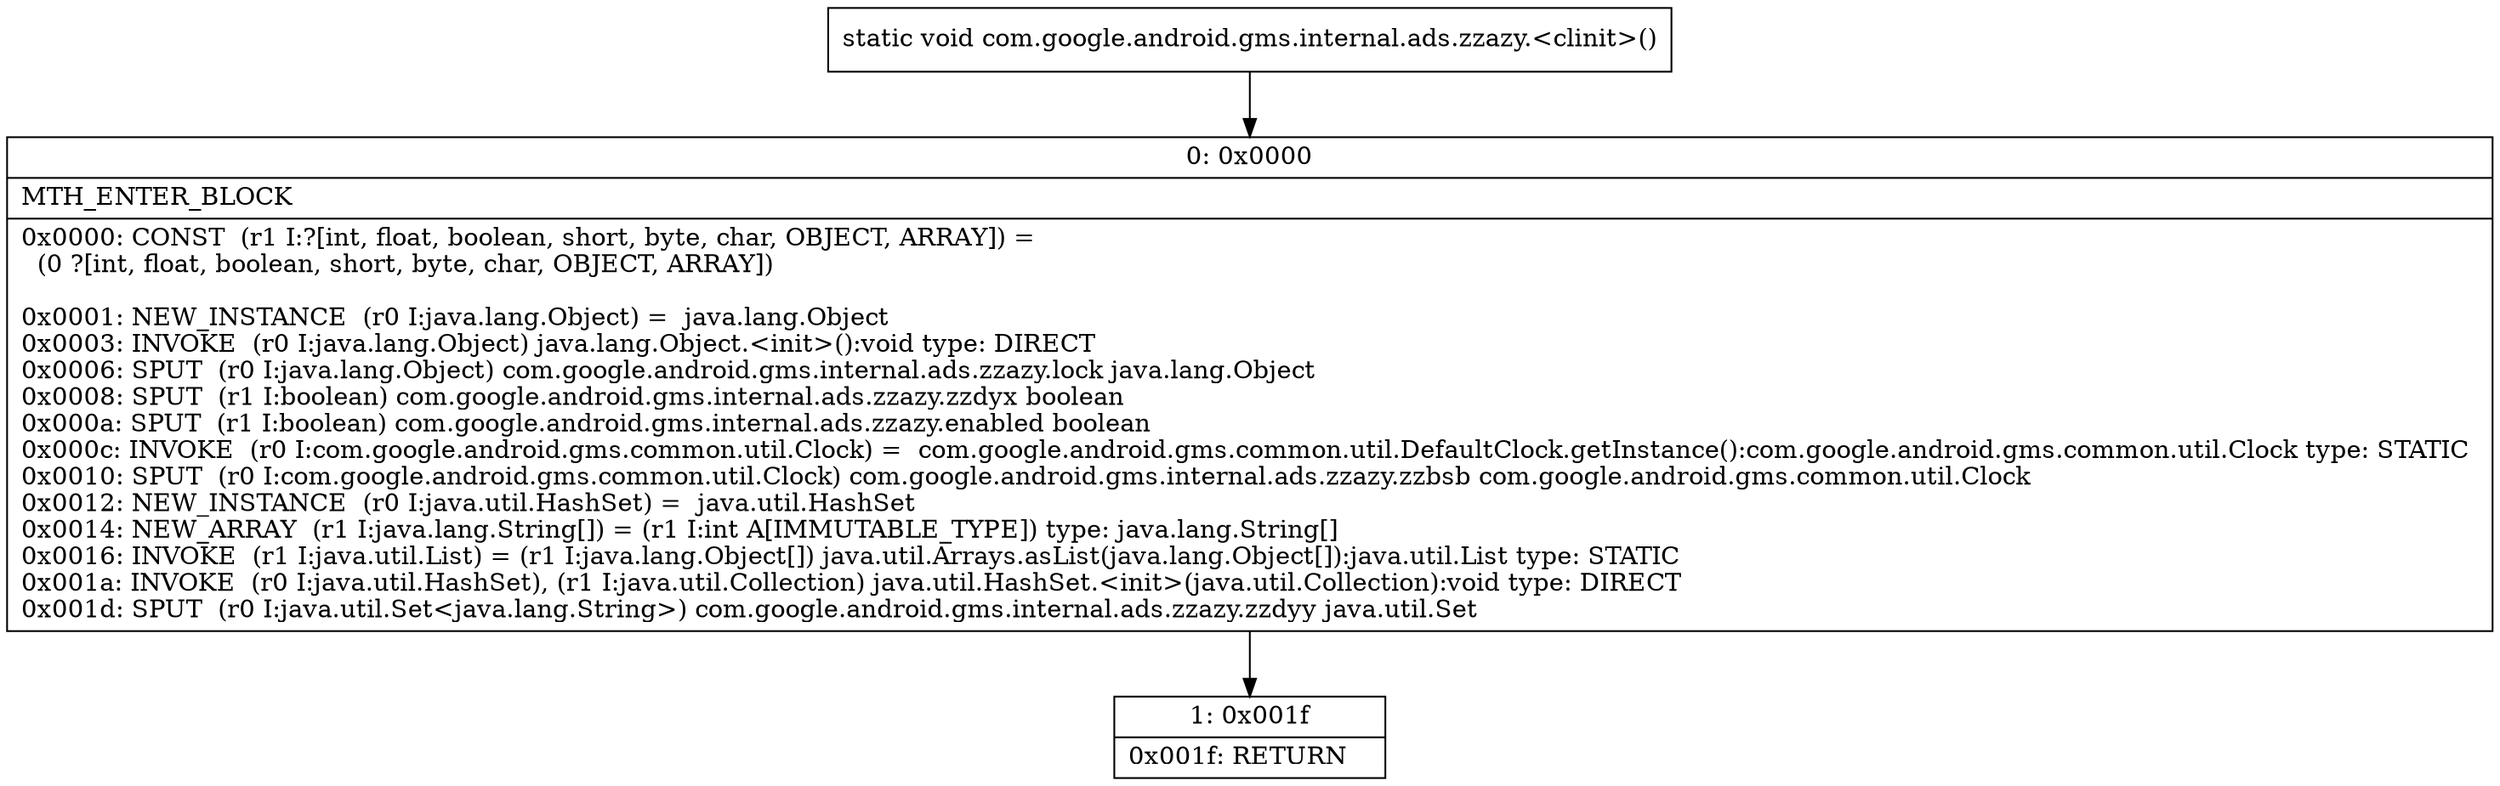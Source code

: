 digraph "CFG forcom.google.android.gms.internal.ads.zzazy.\<clinit\>()V" {
Node_0 [shape=record,label="{0\:\ 0x0000|MTH_ENTER_BLOCK\l|0x0000: CONST  (r1 I:?[int, float, boolean, short, byte, char, OBJECT, ARRAY]) = \l  (0 ?[int, float, boolean, short, byte, char, OBJECT, ARRAY])\l \l0x0001: NEW_INSTANCE  (r0 I:java.lang.Object) =  java.lang.Object \l0x0003: INVOKE  (r0 I:java.lang.Object) java.lang.Object.\<init\>():void type: DIRECT \l0x0006: SPUT  (r0 I:java.lang.Object) com.google.android.gms.internal.ads.zzazy.lock java.lang.Object \l0x0008: SPUT  (r1 I:boolean) com.google.android.gms.internal.ads.zzazy.zzdyx boolean \l0x000a: SPUT  (r1 I:boolean) com.google.android.gms.internal.ads.zzazy.enabled boolean \l0x000c: INVOKE  (r0 I:com.google.android.gms.common.util.Clock) =  com.google.android.gms.common.util.DefaultClock.getInstance():com.google.android.gms.common.util.Clock type: STATIC \l0x0010: SPUT  (r0 I:com.google.android.gms.common.util.Clock) com.google.android.gms.internal.ads.zzazy.zzbsb com.google.android.gms.common.util.Clock \l0x0012: NEW_INSTANCE  (r0 I:java.util.HashSet) =  java.util.HashSet \l0x0014: NEW_ARRAY  (r1 I:java.lang.String[]) = (r1 I:int A[IMMUTABLE_TYPE]) type: java.lang.String[] \l0x0016: INVOKE  (r1 I:java.util.List) = (r1 I:java.lang.Object[]) java.util.Arrays.asList(java.lang.Object[]):java.util.List type: STATIC \l0x001a: INVOKE  (r0 I:java.util.HashSet), (r1 I:java.util.Collection) java.util.HashSet.\<init\>(java.util.Collection):void type: DIRECT \l0x001d: SPUT  (r0 I:java.util.Set\<java.lang.String\>) com.google.android.gms.internal.ads.zzazy.zzdyy java.util.Set \l}"];
Node_1 [shape=record,label="{1\:\ 0x001f|0x001f: RETURN   \l}"];
MethodNode[shape=record,label="{static void com.google.android.gms.internal.ads.zzazy.\<clinit\>() }"];
MethodNode -> Node_0;
Node_0 -> Node_1;
}

